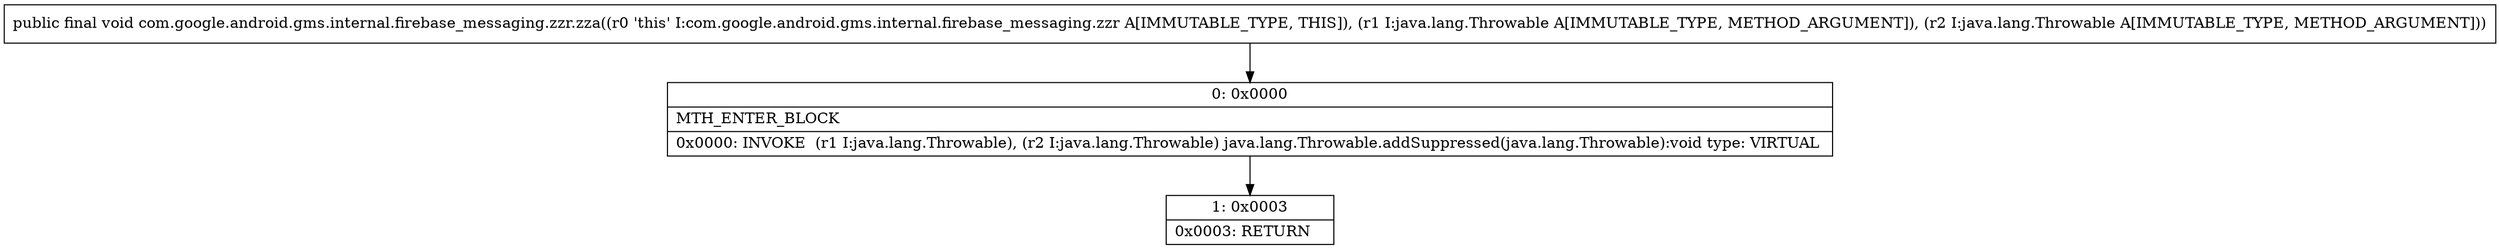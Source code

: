 digraph "CFG forcom.google.android.gms.internal.firebase_messaging.zzr.zza(Ljava\/lang\/Throwable;Ljava\/lang\/Throwable;)V" {
Node_0 [shape=record,label="{0\:\ 0x0000|MTH_ENTER_BLOCK\l|0x0000: INVOKE  (r1 I:java.lang.Throwable), (r2 I:java.lang.Throwable) java.lang.Throwable.addSuppressed(java.lang.Throwable):void type: VIRTUAL \l}"];
Node_1 [shape=record,label="{1\:\ 0x0003|0x0003: RETURN   \l}"];
MethodNode[shape=record,label="{public final void com.google.android.gms.internal.firebase_messaging.zzr.zza((r0 'this' I:com.google.android.gms.internal.firebase_messaging.zzr A[IMMUTABLE_TYPE, THIS]), (r1 I:java.lang.Throwable A[IMMUTABLE_TYPE, METHOD_ARGUMENT]), (r2 I:java.lang.Throwable A[IMMUTABLE_TYPE, METHOD_ARGUMENT])) }"];
MethodNode -> Node_0;
Node_0 -> Node_1;
}

